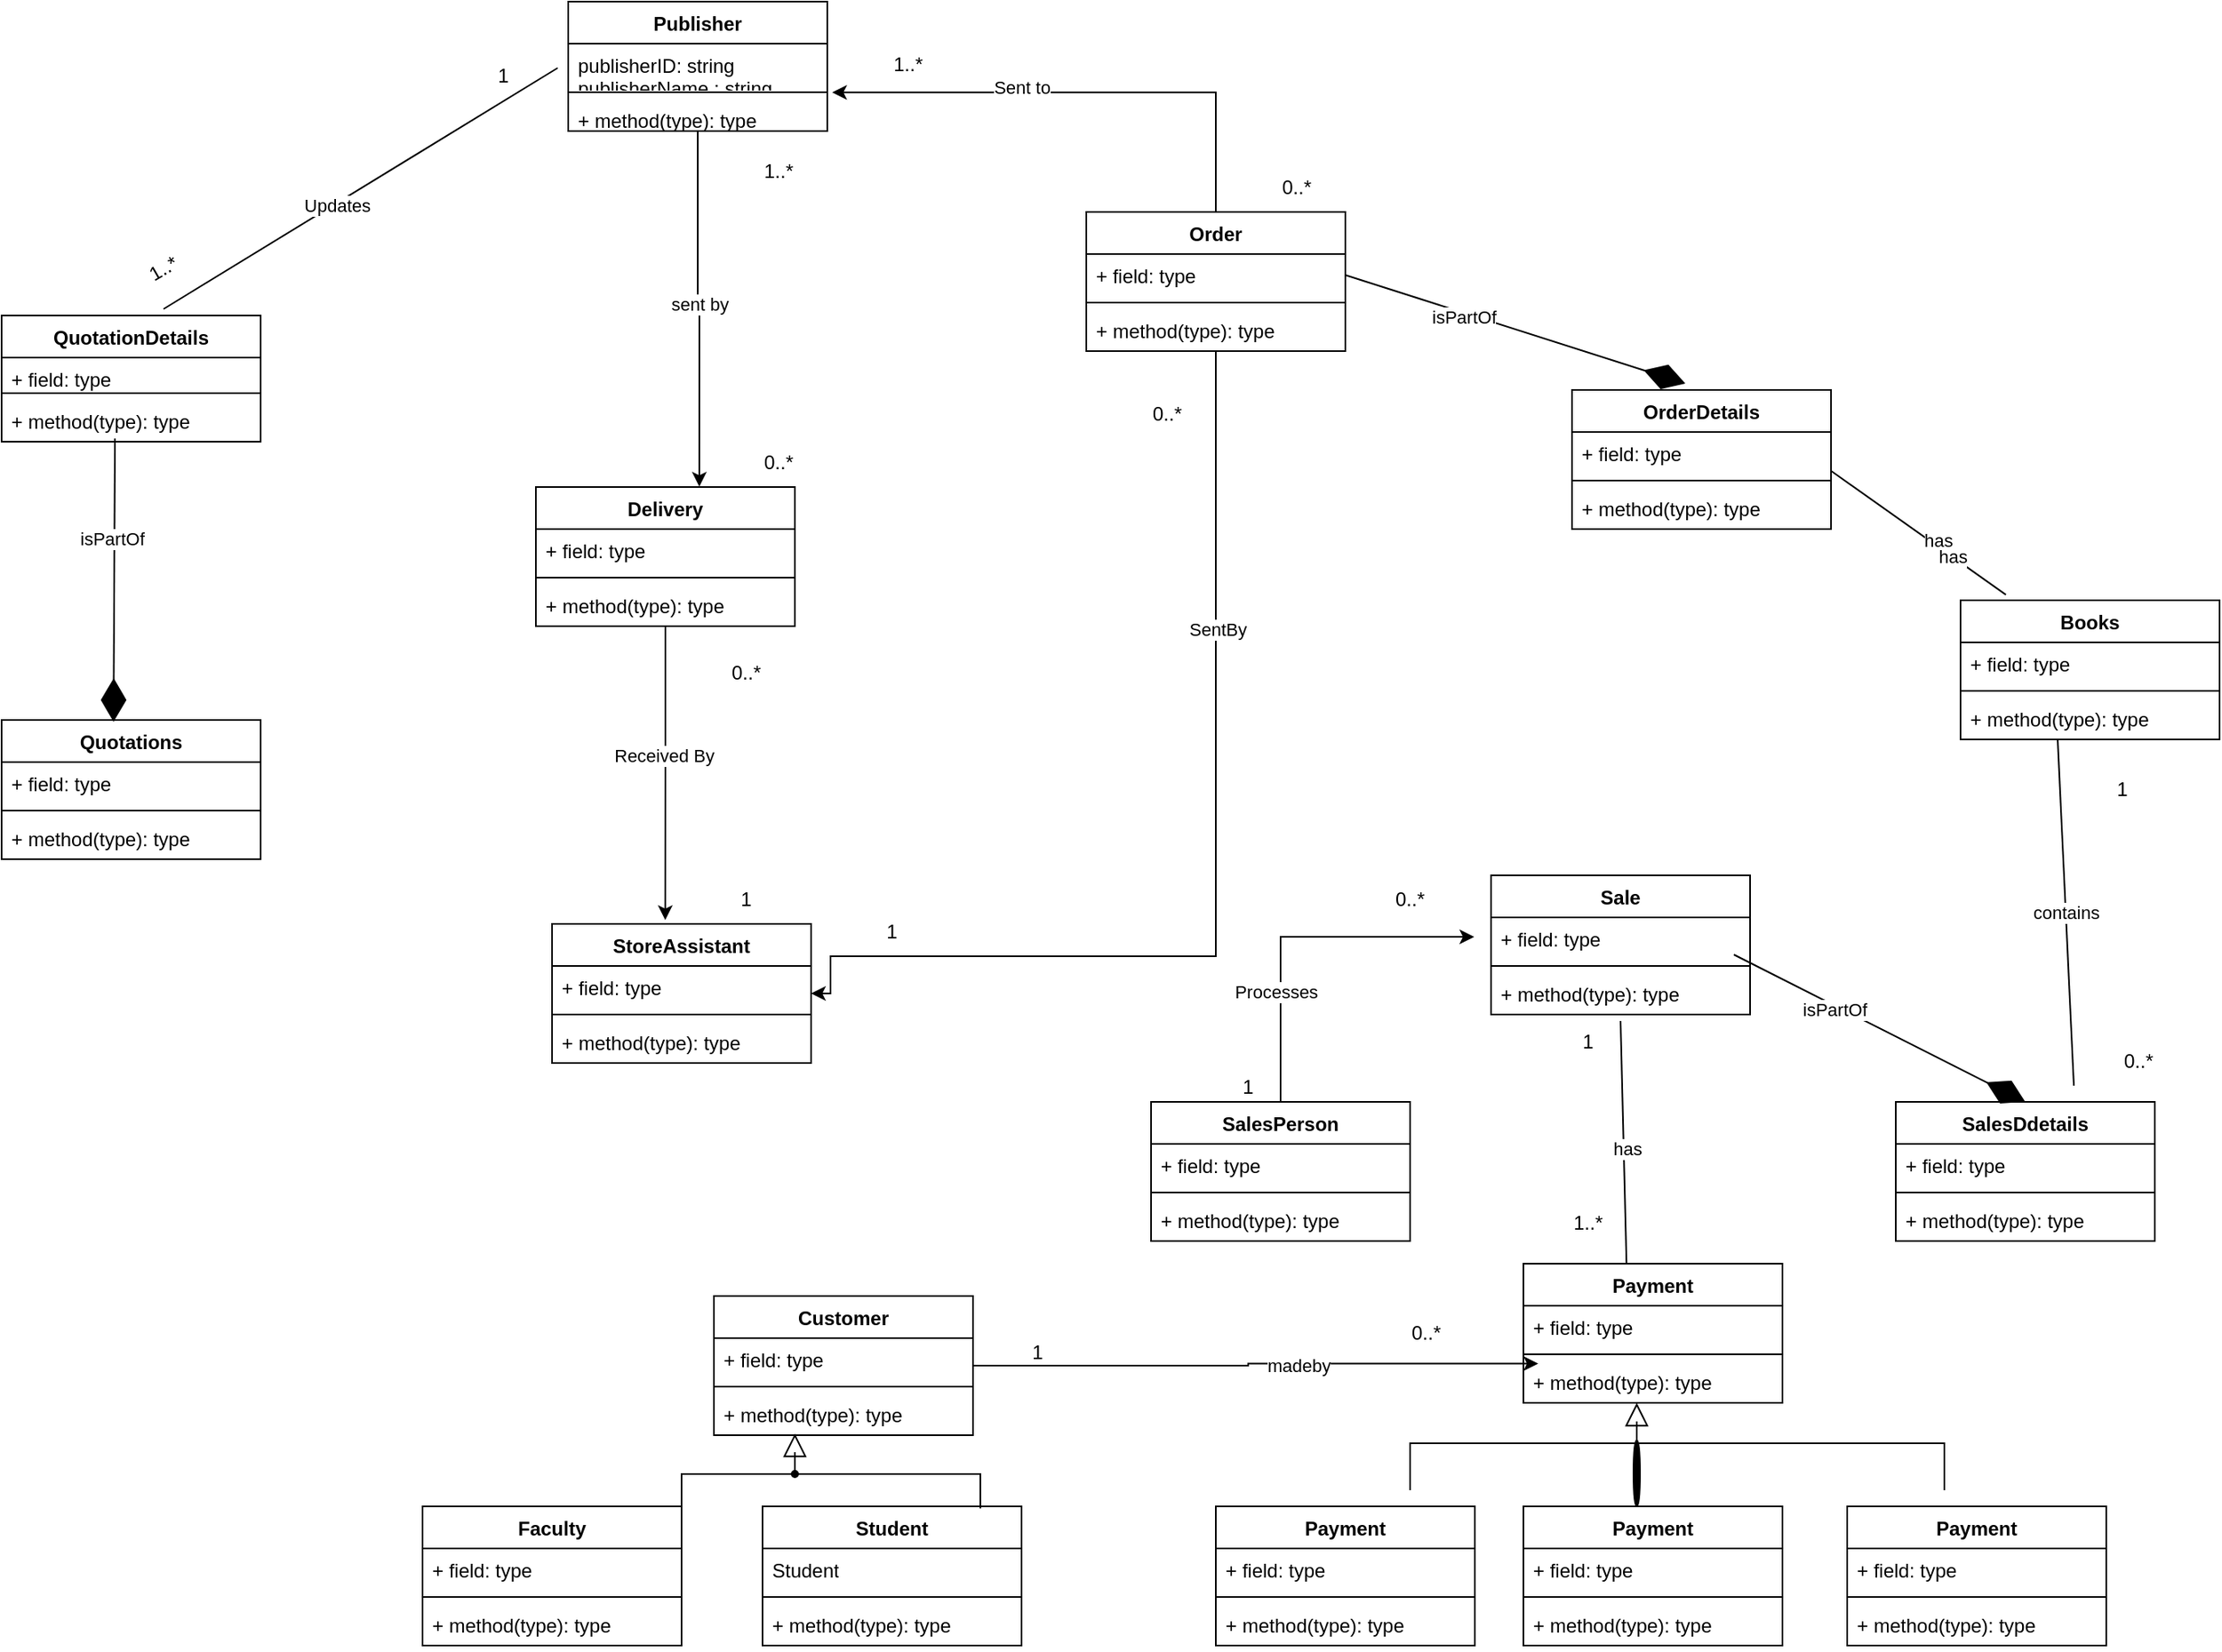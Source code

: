 <mxfile version="26.1.0">
  <diagram name="Page-1" id="bNL3mTlHI8kqXPMtdbiz">
    <mxGraphModel dx="1798" dy="756" grid="1" gridSize="10" guides="1" tooltips="1" connect="1" arrows="1" fold="1" page="1" pageScale="1" pageWidth="850" pageHeight="1100" math="0" shadow="0">
      <root>
        <mxCell id="0" />
        <mxCell id="1" parent="0" />
        <mxCell id="Qrw_0XB0o4EAsBMQY08m-1" value="Publisher" style="swimlane;fontStyle=1;align=center;verticalAlign=top;childLayout=stackLayout;horizontal=1;startSize=26;horizontalStack=0;resizeParent=1;resizeParentMax=0;resizeLast=0;collapsible=1;marginBottom=0;whiteSpace=wrap;html=1;" parent="1" vertex="1">
          <mxGeometry x="80" y="20" width="160" height="80" as="geometry" />
        </mxCell>
        <mxCell id="Qrw_0XB0o4EAsBMQY08m-2" value="publisherID: string&lt;div&gt;publisherName : string&lt;/div&gt;&lt;div&gt;&lt;br&gt;&lt;/div&gt;" style="text;strokeColor=none;fillColor=none;align=left;verticalAlign=top;spacingLeft=4;spacingRight=4;overflow=hidden;rotatable=0;points=[[0,0.5],[1,0.5]];portConstraint=eastwest;whiteSpace=wrap;html=1;" parent="Qrw_0XB0o4EAsBMQY08m-1" vertex="1">
          <mxGeometry y="26" width="160" height="26" as="geometry" />
        </mxCell>
        <mxCell id="Qrw_0XB0o4EAsBMQY08m-3" value="" style="line;strokeWidth=1;fillColor=none;align=left;verticalAlign=middle;spacingTop=-1;spacingLeft=3;spacingRight=3;rotatable=0;labelPosition=right;points=[];portConstraint=eastwest;strokeColor=inherit;" parent="Qrw_0XB0o4EAsBMQY08m-1" vertex="1">
          <mxGeometry y="52" width="160" height="8" as="geometry" />
        </mxCell>
        <mxCell id="Qrw_0XB0o4EAsBMQY08m-4" value="+ method(type): type" style="text;strokeColor=none;fillColor=none;align=left;verticalAlign=top;spacingLeft=4;spacingRight=4;overflow=hidden;rotatable=0;points=[[0,0.5],[1,0.5]];portConstraint=eastwest;whiteSpace=wrap;html=1;" parent="Qrw_0XB0o4EAsBMQY08m-1" vertex="1">
          <mxGeometry y="60" width="160" height="20" as="geometry" />
        </mxCell>
        <mxCell id="Qrw_0XB0o4EAsBMQY08m-5" value="QuotationDetails" style="swimlane;fontStyle=1;align=center;verticalAlign=top;childLayout=stackLayout;horizontal=1;startSize=26;horizontalStack=0;resizeParent=1;resizeParentMax=0;resizeLast=0;collapsible=1;marginBottom=0;whiteSpace=wrap;html=1;" parent="1" vertex="1">
          <mxGeometry x="-270" y="214" width="160" height="78" as="geometry" />
        </mxCell>
        <mxCell id="Qrw_0XB0o4EAsBMQY08m-6" value="+ field: type" style="text;strokeColor=none;fillColor=none;align=left;verticalAlign=top;spacingLeft=4;spacingRight=4;overflow=hidden;rotatable=0;points=[[0,0.5],[1,0.5]];portConstraint=eastwest;whiteSpace=wrap;html=1;" parent="Qrw_0XB0o4EAsBMQY08m-5" vertex="1">
          <mxGeometry y="26" width="160" height="18" as="geometry" />
        </mxCell>
        <mxCell id="Qrw_0XB0o4EAsBMQY08m-7" value="" style="line;strokeWidth=1;fillColor=none;align=left;verticalAlign=middle;spacingTop=-1;spacingLeft=3;spacingRight=3;rotatable=0;labelPosition=right;points=[];portConstraint=eastwest;strokeColor=inherit;" parent="Qrw_0XB0o4EAsBMQY08m-5" vertex="1">
          <mxGeometry y="44" width="160" height="8" as="geometry" />
        </mxCell>
        <mxCell id="Qrw_0XB0o4EAsBMQY08m-8" value="+ method(type): type" style="text;strokeColor=none;fillColor=none;align=left;verticalAlign=top;spacingLeft=4;spacingRight=4;overflow=hidden;rotatable=0;points=[[0,0.5],[1,0.5]];portConstraint=eastwest;whiteSpace=wrap;html=1;" parent="Qrw_0XB0o4EAsBMQY08m-5" vertex="1">
          <mxGeometry y="52" width="160" height="26" as="geometry" />
        </mxCell>
        <mxCell id="Qrw_0XB0o4EAsBMQY08m-9" value="Quotations" style="swimlane;fontStyle=1;align=center;verticalAlign=top;childLayout=stackLayout;horizontal=1;startSize=26;horizontalStack=0;resizeParent=1;resizeParentMax=0;resizeLast=0;collapsible=1;marginBottom=0;whiteSpace=wrap;html=1;" parent="1" vertex="1">
          <mxGeometry x="-270" y="464" width="160" height="86" as="geometry" />
        </mxCell>
        <mxCell id="Qrw_0XB0o4EAsBMQY08m-10" value="+ field: type" style="text;strokeColor=none;fillColor=none;align=left;verticalAlign=top;spacingLeft=4;spacingRight=4;overflow=hidden;rotatable=0;points=[[0,0.5],[1,0.5]];portConstraint=eastwest;whiteSpace=wrap;html=1;" parent="Qrw_0XB0o4EAsBMQY08m-9" vertex="1">
          <mxGeometry y="26" width="160" height="26" as="geometry" />
        </mxCell>
        <mxCell id="Qrw_0XB0o4EAsBMQY08m-11" value="" style="line;strokeWidth=1;fillColor=none;align=left;verticalAlign=middle;spacingTop=-1;spacingLeft=3;spacingRight=3;rotatable=0;labelPosition=right;points=[];portConstraint=eastwest;strokeColor=inherit;" parent="Qrw_0XB0o4EAsBMQY08m-9" vertex="1">
          <mxGeometry y="52" width="160" height="8" as="geometry" />
        </mxCell>
        <mxCell id="Qrw_0XB0o4EAsBMQY08m-12" value="+ method(type): type" style="text;strokeColor=none;fillColor=none;align=left;verticalAlign=top;spacingLeft=4;spacingRight=4;overflow=hidden;rotatable=0;points=[[0,0.5],[1,0.5]];portConstraint=eastwest;whiteSpace=wrap;html=1;" parent="Qrw_0XB0o4EAsBMQY08m-9" vertex="1">
          <mxGeometry y="60" width="160" height="26" as="geometry" />
        </mxCell>
        <mxCell id="Qrw_0XB0o4EAsBMQY08m-13" value="Delivery" style="swimlane;fontStyle=1;align=center;verticalAlign=top;childLayout=stackLayout;horizontal=1;startSize=26;horizontalStack=0;resizeParent=1;resizeParentMax=0;resizeLast=0;collapsible=1;marginBottom=0;whiteSpace=wrap;html=1;" parent="1" vertex="1">
          <mxGeometry x="60" y="320" width="160" height="86" as="geometry" />
        </mxCell>
        <mxCell id="Qrw_0XB0o4EAsBMQY08m-14" value="+ field: type" style="text;strokeColor=none;fillColor=none;align=left;verticalAlign=top;spacingLeft=4;spacingRight=4;overflow=hidden;rotatable=0;points=[[0,0.5],[1,0.5]];portConstraint=eastwest;whiteSpace=wrap;html=1;" parent="Qrw_0XB0o4EAsBMQY08m-13" vertex="1">
          <mxGeometry y="26" width="160" height="26" as="geometry" />
        </mxCell>
        <mxCell id="Qrw_0XB0o4EAsBMQY08m-15" value="" style="line;strokeWidth=1;fillColor=none;align=left;verticalAlign=middle;spacingTop=-1;spacingLeft=3;spacingRight=3;rotatable=0;labelPosition=right;points=[];portConstraint=eastwest;strokeColor=inherit;" parent="Qrw_0XB0o4EAsBMQY08m-13" vertex="1">
          <mxGeometry y="52" width="160" height="8" as="geometry" />
        </mxCell>
        <mxCell id="Qrw_0XB0o4EAsBMQY08m-16" value="+ method(type): type" style="text;strokeColor=none;fillColor=none;align=left;verticalAlign=top;spacingLeft=4;spacingRight=4;overflow=hidden;rotatable=0;points=[[0,0.5],[1,0.5]];portConstraint=eastwest;whiteSpace=wrap;html=1;" parent="Qrw_0XB0o4EAsBMQY08m-13" vertex="1">
          <mxGeometry y="60" width="160" height="26" as="geometry" />
        </mxCell>
        <mxCell id="Qrw_0XB0o4EAsBMQY08m-71" style="edgeStyle=orthogonalEdgeStyle;rounded=0;orthogonalLoop=1;jettySize=auto;html=1;" parent="1" source="Qrw_0XB0o4EAsBMQY08m-17" target="Qrw_0XB0o4EAsBMQY08m-63" edge="1">
          <mxGeometry relative="1" as="geometry">
            <mxPoint x="480" y="730" as="targetPoint" />
            <Array as="points">
              <mxPoint x="480" y="610" />
              <mxPoint x="242" y="610" />
              <mxPoint x="242" y="633" />
            </Array>
          </mxGeometry>
        </mxCell>
        <mxCell id="Qrw_0XB0o4EAsBMQY08m-73" value="SentBy" style="edgeLabel;html=1;align=center;verticalAlign=middle;resizable=0;points=[];" parent="Qrw_0XB0o4EAsBMQY08m-71" vertex="1" connectable="0">
          <mxGeometry x="-0.47" y="1" relative="1" as="geometry">
            <mxPoint as="offset" />
          </mxGeometry>
        </mxCell>
        <mxCell id="Qrw_0XB0o4EAsBMQY08m-17" value="Order" style="swimlane;fontStyle=1;align=center;verticalAlign=top;childLayout=stackLayout;horizontal=1;startSize=26;horizontalStack=0;resizeParent=1;resizeParentMax=0;resizeLast=0;collapsible=1;marginBottom=0;whiteSpace=wrap;html=1;" parent="1" vertex="1">
          <mxGeometry x="400" y="150" width="160" height="86" as="geometry" />
        </mxCell>
        <mxCell id="Qrw_0XB0o4EAsBMQY08m-18" value="+ field: type" style="text;strokeColor=none;fillColor=none;align=left;verticalAlign=top;spacingLeft=4;spacingRight=4;overflow=hidden;rotatable=0;points=[[0,0.5],[1,0.5]];portConstraint=eastwest;whiteSpace=wrap;html=1;" parent="Qrw_0XB0o4EAsBMQY08m-17" vertex="1">
          <mxGeometry y="26" width="160" height="26" as="geometry" />
        </mxCell>
        <mxCell id="Qrw_0XB0o4EAsBMQY08m-19" value="" style="line;strokeWidth=1;fillColor=none;align=left;verticalAlign=middle;spacingTop=-1;spacingLeft=3;spacingRight=3;rotatable=0;labelPosition=right;points=[];portConstraint=eastwest;strokeColor=inherit;" parent="Qrw_0XB0o4EAsBMQY08m-17" vertex="1">
          <mxGeometry y="52" width="160" height="8" as="geometry" />
        </mxCell>
        <mxCell id="Qrw_0XB0o4EAsBMQY08m-20" value="+ method(type): type" style="text;strokeColor=none;fillColor=none;align=left;verticalAlign=top;spacingLeft=4;spacingRight=4;overflow=hidden;rotatable=0;points=[[0,0.5],[1,0.5]];portConstraint=eastwest;whiteSpace=wrap;html=1;" parent="Qrw_0XB0o4EAsBMQY08m-17" vertex="1">
          <mxGeometry y="60" width="160" height="26" as="geometry" />
        </mxCell>
        <mxCell id="Qrw_0XB0o4EAsBMQY08m-25" value="OrderDetails" style="swimlane;fontStyle=1;align=center;verticalAlign=top;childLayout=stackLayout;horizontal=1;startSize=26;horizontalStack=0;resizeParent=1;resizeParentMax=0;resizeLast=0;collapsible=1;marginBottom=0;whiteSpace=wrap;html=1;" parent="1" vertex="1">
          <mxGeometry x="700" y="260" width="160" height="86" as="geometry" />
        </mxCell>
        <mxCell id="Qrw_0XB0o4EAsBMQY08m-26" value="+ field: type" style="text;strokeColor=none;fillColor=none;align=left;verticalAlign=top;spacingLeft=4;spacingRight=4;overflow=hidden;rotatable=0;points=[[0,0.5],[1,0.5]];portConstraint=eastwest;whiteSpace=wrap;html=1;" parent="Qrw_0XB0o4EAsBMQY08m-25" vertex="1">
          <mxGeometry y="26" width="160" height="26" as="geometry" />
        </mxCell>
        <mxCell id="Qrw_0XB0o4EAsBMQY08m-27" value="" style="line;strokeWidth=1;fillColor=none;align=left;verticalAlign=middle;spacingTop=-1;spacingLeft=3;spacingRight=3;rotatable=0;labelPosition=right;points=[];portConstraint=eastwest;strokeColor=inherit;" parent="Qrw_0XB0o4EAsBMQY08m-25" vertex="1">
          <mxGeometry y="52" width="160" height="8" as="geometry" />
        </mxCell>
        <mxCell id="Qrw_0XB0o4EAsBMQY08m-28" value="+ method(type): type" style="text;strokeColor=none;fillColor=none;align=left;verticalAlign=top;spacingLeft=4;spacingRight=4;overflow=hidden;rotatable=0;points=[[0,0.5],[1,0.5]];portConstraint=eastwest;whiteSpace=wrap;html=1;" parent="Qrw_0XB0o4EAsBMQY08m-25" vertex="1">
          <mxGeometry y="60" width="160" height="26" as="geometry" />
        </mxCell>
        <mxCell id="Qrw_0XB0o4EAsBMQY08m-31" value="1..*" style="text;html=1;align=center;verticalAlign=middle;whiteSpace=wrap;rounded=0;rotation=-30;" parent="1" vertex="1">
          <mxGeometry x="-200" y="170" width="60" height="30" as="geometry" />
        </mxCell>
        <mxCell id="Qrw_0XB0o4EAsBMQY08m-37" value="" style="endArrow=none;html=1;rounded=0;entryX=1;entryY=1;entryDx=0;entryDy=0;" parent="1" edge="1">
          <mxGeometry width="50" height="50" relative="1" as="geometry">
            <mxPoint x="-170" y="210" as="sourcePoint" />
            <mxPoint x="73.481" y="60.99" as="targetPoint" />
          </mxGeometry>
        </mxCell>
        <mxCell id="Qrw_0XB0o4EAsBMQY08m-38" value="Updates" style="edgeLabel;html=1;align=center;verticalAlign=middle;resizable=0;points=[];" parent="Qrw_0XB0o4EAsBMQY08m-37" vertex="1" connectable="0">
          <mxGeometry x="-0.134" y="-2" relative="1" as="geometry">
            <mxPoint y="-1" as="offset" />
          </mxGeometry>
        </mxCell>
        <mxCell id="Qrw_0XB0o4EAsBMQY08m-42" value="1" style="text;html=1;align=center;verticalAlign=middle;whiteSpace=wrap;rounded=0;" parent="1" vertex="1">
          <mxGeometry x="10" y="51" width="60" height="30" as="geometry" />
        </mxCell>
        <mxCell id="Qrw_0XB0o4EAsBMQY08m-43" value="" style="endArrow=diamondThin;endFill=1;endSize=24;html=1;rounded=0;entryX=0.432;entryY=0.013;entryDx=0;entryDy=0;entryPerimeter=0;" parent="1" target="Qrw_0XB0o4EAsBMQY08m-9" edge="1">
          <mxGeometry width="160" relative="1" as="geometry">
            <mxPoint x="-200" y="290" as="sourcePoint" />
            <mxPoint x="-40" y="290" as="targetPoint" />
          </mxGeometry>
        </mxCell>
        <mxCell id="Qrw_0XB0o4EAsBMQY08m-44" value="isPartOf" style="edgeLabel;html=1;align=center;verticalAlign=middle;resizable=0;points=[];" parent="Qrw_0XB0o4EAsBMQY08m-43" vertex="1" connectable="0">
          <mxGeometry x="-0.3" y="-2" relative="1" as="geometry">
            <mxPoint as="offset" />
          </mxGeometry>
        </mxCell>
        <mxCell id="Qrw_0XB0o4EAsBMQY08m-49" style="edgeStyle=orthogonalEdgeStyle;rounded=0;orthogonalLoop=1;jettySize=auto;html=1;entryX=1.019;entryY=-0.196;entryDx=0;entryDy=0;entryPerimeter=0;" parent="1" source="Qrw_0XB0o4EAsBMQY08m-17" target="Qrw_0XB0o4EAsBMQY08m-4" edge="1">
          <mxGeometry relative="1" as="geometry" />
        </mxCell>
        <mxCell id="Qrw_0XB0o4EAsBMQY08m-50" value="Sent to" style="edgeLabel;html=1;align=center;verticalAlign=middle;resizable=0;points=[];" parent="Qrw_0XB0o4EAsBMQY08m-49" vertex="1" connectable="0">
          <mxGeometry x="0.252" y="-3" relative="1" as="geometry">
            <mxPoint as="offset" />
          </mxGeometry>
        </mxCell>
        <mxCell id="Qrw_0XB0o4EAsBMQY08m-51" value="1..*" style="text;html=1;align=center;verticalAlign=middle;whiteSpace=wrap;rounded=0;" parent="1" vertex="1">
          <mxGeometry x="260" y="44" width="60" height="30" as="geometry" />
        </mxCell>
        <mxCell id="Qrw_0XB0o4EAsBMQY08m-55" value="0..*" style="text;html=1;align=center;verticalAlign=middle;whiteSpace=wrap;rounded=0;" parent="1" vertex="1">
          <mxGeometry x="500" y="120" width="60" height="30" as="geometry" />
        </mxCell>
        <mxCell id="Qrw_0XB0o4EAsBMQY08m-56" style="edgeStyle=orthogonalEdgeStyle;rounded=0;orthogonalLoop=1;jettySize=auto;html=1;entryX=0.631;entryY=-0.003;entryDx=0;entryDy=0;entryPerimeter=0;" parent="1" source="Qrw_0XB0o4EAsBMQY08m-1" target="Qrw_0XB0o4EAsBMQY08m-13" edge="1">
          <mxGeometry relative="1" as="geometry" />
        </mxCell>
        <mxCell id="Qrw_0XB0o4EAsBMQY08m-57" value="sent by" style="edgeLabel;html=1;align=center;verticalAlign=middle;resizable=0;points=[];" parent="Qrw_0XB0o4EAsBMQY08m-56" vertex="1" connectable="0">
          <mxGeometry x="-0.044" y="1" relative="1" as="geometry">
            <mxPoint y="1" as="offset" />
          </mxGeometry>
        </mxCell>
        <mxCell id="Qrw_0XB0o4EAsBMQY08m-61" value="0..*" style="text;html=1;align=center;verticalAlign=middle;whiteSpace=wrap;rounded=0;" parent="1" vertex="1">
          <mxGeometry x="180" y="290" width="60" height="30" as="geometry" />
        </mxCell>
        <mxCell id="Qrw_0XB0o4EAsBMQY08m-62" value="1..*" style="text;html=1;align=center;verticalAlign=middle;whiteSpace=wrap;rounded=0;" parent="1" vertex="1">
          <mxGeometry x="180" y="110" width="60" height="30" as="geometry" />
        </mxCell>
        <mxCell id="Qrw_0XB0o4EAsBMQY08m-63" value="StoreAssistant" style="swimlane;fontStyle=1;align=center;verticalAlign=top;childLayout=stackLayout;horizontal=1;startSize=26;horizontalStack=0;resizeParent=1;resizeParentMax=0;resizeLast=0;collapsible=1;marginBottom=0;whiteSpace=wrap;html=1;" parent="1" vertex="1">
          <mxGeometry x="70" y="590" width="160" height="86" as="geometry" />
        </mxCell>
        <mxCell id="Qrw_0XB0o4EAsBMQY08m-64" value="+ field: type" style="text;strokeColor=none;fillColor=none;align=left;verticalAlign=top;spacingLeft=4;spacingRight=4;overflow=hidden;rotatable=0;points=[[0,0.5],[1,0.5]];portConstraint=eastwest;whiteSpace=wrap;html=1;" parent="Qrw_0XB0o4EAsBMQY08m-63" vertex="1">
          <mxGeometry y="26" width="160" height="26" as="geometry" />
        </mxCell>
        <mxCell id="Qrw_0XB0o4EAsBMQY08m-65" value="" style="line;strokeWidth=1;fillColor=none;align=left;verticalAlign=middle;spacingTop=-1;spacingLeft=3;spacingRight=3;rotatable=0;labelPosition=right;points=[];portConstraint=eastwest;strokeColor=inherit;" parent="Qrw_0XB0o4EAsBMQY08m-63" vertex="1">
          <mxGeometry y="52" width="160" height="8" as="geometry" />
        </mxCell>
        <mxCell id="Qrw_0XB0o4EAsBMQY08m-66" value="+ method(type): type" style="text;strokeColor=none;fillColor=none;align=left;verticalAlign=top;spacingLeft=4;spacingRight=4;overflow=hidden;rotatable=0;points=[[0,0.5],[1,0.5]];portConstraint=eastwest;whiteSpace=wrap;html=1;" parent="Qrw_0XB0o4EAsBMQY08m-63" vertex="1">
          <mxGeometry y="60" width="160" height="26" as="geometry" />
        </mxCell>
        <mxCell id="Qrw_0XB0o4EAsBMQY08m-67" style="edgeStyle=orthogonalEdgeStyle;rounded=0;orthogonalLoop=1;jettySize=auto;html=1;entryX=0.437;entryY=-0.028;entryDx=0;entryDy=0;entryPerimeter=0;" parent="1" source="Qrw_0XB0o4EAsBMQY08m-13" target="Qrw_0XB0o4EAsBMQY08m-63" edge="1">
          <mxGeometry relative="1" as="geometry" />
        </mxCell>
        <mxCell id="Qrw_0XB0o4EAsBMQY08m-68" value="Received By" style="edgeLabel;html=1;align=center;verticalAlign=middle;resizable=0;points=[];" parent="Qrw_0XB0o4EAsBMQY08m-67" vertex="1" connectable="0">
          <mxGeometry x="-0.13" y="-1" relative="1" as="geometry">
            <mxPoint y="1" as="offset" />
          </mxGeometry>
        </mxCell>
        <mxCell id="Qrw_0XB0o4EAsBMQY08m-69" value="1" style="text;html=1;align=center;verticalAlign=middle;whiteSpace=wrap;rounded=0;" parent="1" vertex="1">
          <mxGeometry x="160" y="560" width="60" height="30" as="geometry" />
        </mxCell>
        <mxCell id="Qrw_0XB0o4EAsBMQY08m-70" value="0..*" style="text;html=1;align=center;verticalAlign=middle;whiteSpace=wrap;rounded=0;" parent="1" vertex="1">
          <mxGeometry x="160" y="420" width="60" height="30" as="geometry" />
        </mxCell>
        <mxCell id="Qrw_0XB0o4EAsBMQY08m-74" value="1" style="text;html=1;align=center;verticalAlign=middle;whiteSpace=wrap;rounded=0;" parent="1" vertex="1">
          <mxGeometry x="250" y="580" width="60" height="30" as="geometry" />
        </mxCell>
        <mxCell id="Qrw_0XB0o4EAsBMQY08m-75" value="0..*" style="text;html=1;align=center;verticalAlign=middle;whiteSpace=wrap;rounded=0;" parent="1" vertex="1">
          <mxGeometry x="420" y="260" width="60" height="30" as="geometry" />
        </mxCell>
        <mxCell id="Qrw_0XB0o4EAsBMQY08m-77" value="" style="endArrow=diamondThin;endFill=1;endSize=24;html=1;rounded=0;entryX=0.432;entryY=0.013;entryDx=0;entryDy=0;entryPerimeter=0;exitX=1;exitY=0.5;exitDx=0;exitDy=0;" parent="1" source="Qrw_0XB0o4EAsBMQY08m-18" edge="1">
          <mxGeometry width="160" relative="1" as="geometry">
            <mxPoint x="771" y="81" as="sourcePoint" />
            <mxPoint x="770" y="256" as="targetPoint" />
          </mxGeometry>
        </mxCell>
        <mxCell id="Qrw_0XB0o4EAsBMQY08m-78" value="isPartOf" style="edgeLabel;html=1;align=center;verticalAlign=middle;resizable=0;points=[];" parent="Qrw_0XB0o4EAsBMQY08m-77" vertex="1" connectable="0">
          <mxGeometry x="-0.3" y="-2" relative="1" as="geometry">
            <mxPoint as="offset" />
          </mxGeometry>
        </mxCell>
        <mxCell id="Qrw_0XB0o4EAsBMQY08m-79" value="SalesPerson" style="swimlane;fontStyle=1;align=center;verticalAlign=top;childLayout=stackLayout;horizontal=1;startSize=26;horizontalStack=0;resizeParent=1;resizeParentMax=0;resizeLast=0;collapsible=1;marginBottom=0;whiteSpace=wrap;html=1;" parent="1" vertex="1">
          <mxGeometry x="440" y="700" width="160" height="86" as="geometry" />
        </mxCell>
        <mxCell id="Qrw_0XB0o4EAsBMQY08m-80" value="+ field: type" style="text;strokeColor=none;fillColor=none;align=left;verticalAlign=top;spacingLeft=4;spacingRight=4;overflow=hidden;rotatable=0;points=[[0,0.5],[1,0.5]];portConstraint=eastwest;whiteSpace=wrap;html=1;" parent="Qrw_0XB0o4EAsBMQY08m-79" vertex="1">
          <mxGeometry y="26" width="160" height="26" as="geometry" />
        </mxCell>
        <mxCell id="Qrw_0XB0o4EAsBMQY08m-81" value="" style="line;strokeWidth=1;fillColor=none;align=left;verticalAlign=middle;spacingTop=-1;spacingLeft=3;spacingRight=3;rotatable=0;labelPosition=right;points=[];portConstraint=eastwest;strokeColor=inherit;" parent="Qrw_0XB0o4EAsBMQY08m-79" vertex="1">
          <mxGeometry y="52" width="160" height="8" as="geometry" />
        </mxCell>
        <mxCell id="Qrw_0XB0o4EAsBMQY08m-82" value="+ method(type): type" style="text;strokeColor=none;fillColor=none;align=left;verticalAlign=top;spacingLeft=4;spacingRight=4;overflow=hidden;rotatable=0;points=[[0,0.5],[1,0.5]];portConstraint=eastwest;whiteSpace=wrap;html=1;" parent="Qrw_0XB0o4EAsBMQY08m-79" vertex="1">
          <mxGeometry y="60" width="160" height="26" as="geometry" />
        </mxCell>
        <mxCell id="Qrw_0XB0o4EAsBMQY08m-83" value="Sale" style="swimlane;fontStyle=1;align=center;verticalAlign=top;childLayout=stackLayout;horizontal=1;startSize=26;horizontalStack=0;resizeParent=1;resizeParentMax=0;resizeLast=0;collapsible=1;marginBottom=0;whiteSpace=wrap;html=1;" parent="1" vertex="1">
          <mxGeometry x="650" y="560" width="160" height="86" as="geometry" />
        </mxCell>
        <mxCell id="Qrw_0XB0o4EAsBMQY08m-84" value="+ field: type" style="text;strokeColor=none;fillColor=none;align=left;verticalAlign=top;spacingLeft=4;spacingRight=4;overflow=hidden;rotatable=0;points=[[0,0.5],[1,0.5]];portConstraint=eastwest;whiteSpace=wrap;html=1;" parent="Qrw_0XB0o4EAsBMQY08m-83" vertex="1">
          <mxGeometry y="26" width="160" height="26" as="geometry" />
        </mxCell>
        <mxCell id="Qrw_0XB0o4EAsBMQY08m-114" value="" style="endArrow=none;html=1;rounded=0;entryX=0.398;entryY=0.003;entryDx=0;entryDy=0;entryPerimeter=0;" parent="Qrw_0XB0o4EAsBMQY08m-83" target="Qrw_0XB0o4EAsBMQY08m-110" edge="1">
          <mxGeometry width="50" height="50" relative="1" as="geometry">
            <mxPoint x="80" y="90" as="sourcePoint" />
            <mxPoint x="130" y="40" as="targetPoint" />
          </mxGeometry>
        </mxCell>
        <mxCell id="Qrw_0XB0o4EAsBMQY08m-115" value="has" style="edgeLabel;html=1;align=center;verticalAlign=middle;resizable=0;points=[];" parent="Qrw_0XB0o4EAsBMQY08m-114" vertex="1" connectable="0">
          <mxGeometry x="0.049" y="2" relative="1" as="geometry">
            <mxPoint as="offset" />
          </mxGeometry>
        </mxCell>
        <mxCell id="Qrw_0XB0o4EAsBMQY08m-85" value="" style="line;strokeWidth=1;fillColor=none;align=left;verticalAlign=middle;spacingTop=-1;spacingLeft=3;spacingRight=3;rotatable=0;labelPosition=right;points=[];portConstraint=eastwest;strokeColor=inherit;" parent="Qrw_0XB0o4EAsBMQY08m-83" vertex="1">
          <mxGeometry y="52" width="160" height="8" as="geometry" />
        </mxCell>
        <mxCell id="Qrw_0XB0o4EAsBMQY08m-86" value="+ method(type): type" style="text;strokeColor=none;fillColor=none;align=left;verticalAlign=top;spacingLeft=4;spacingRight=4;overflow=hidden;rotatable=0;points=[[0,0.5],[1,0.5]];portConstraint=eastwest;whiteSpace=wrap;html=1;" parent="Qrw_0XB0o4EAsBMQY08m-83" vertex="1">
          <mxGeometry y="60" width="160" height="26" as="geometry" />
        </mxCell>
        <mxCell id="Qrw_0XB0o4EAsBMQY08m-87" style="edgeStyle=orthogonalEdgeStyle;rounded=0;orthogonalLoop=1;jettySize=auto;html=1;entryX=-0.065;entryY=0.463;entryDx=0;entryDy=0;entryPerimeter=0;" parent="1" source="Qrw_0XB0o4EAsBMQY08m-79" target="Qrw_0XB0o4EAsBMQY08m-84" edge="1">
          <mxGeometry relative="1" as="geometry" />
        </mxCell>
        <mxCell id="Qrw_0XB0o4EAsBMQY08m-88" value="Processes" style="edgeLabel;html=1;align=center;verticalAlign=middle;resizable=0;points=[];" parent="Qrw_0XB0o4EAsBMQY08m-87" vertex="1" connectable="0">
          <mxGeometry x="-0.384" y="3" relative="1" as="geometry">
            <mxPoint as="offset" />
          </mxGeometry>
        </mxCell>
        <mxCell id="Qrw_0XB0o4EAsBMQY08m-89" value="0..*" style="text;html=1;align=center;verticalAlign=middle;whiteSpace=wrap;rounded=0;" parent="1" vertex="1">
          <mxGeometry x="570" y="560" width="60" height="30" as="geometry" />
        </mxCell>
        <mxCell id="Qrw_0XB0o4EAsBMQY08m-90" value="1" style="text;html=1;align=center;verticalAlign=middle;whiteSpace=wrap;rounded=0;" parent="1" vertex="1">
          <mxGeometry x="470" y="676" width="60" height="30" as="geometry" />
        </mxCell>
        <mxCell id="Qrw_0XB0o4EAsBMQY08m-91" value="Books" style="swimlane;fontStyle=1;align=center;verticalAlign=top;childLayout=stackLayout;horizontal=1;startSize=26;horizontalStack=0;resizeParent=1;resizeParentMax=0;resizeLast=0;collapsible=1;marginBottom=0;whiteSpace=wrap;html=1;" parent="1" vertex="1">
          <mxGeometry x="940" y="390" width="160" height="86" as="geometry" />
        </mxCell>
        <mxCell id="Qrw_0XB0o4EAsBMQY08m-92" value="+ field: type" style="text;strokeColor=none;fillColor=none;align=left;verticalAlign=top;spacingLeft=4;spacingRight=4;overflow=hidden;rotatable=0;points=[[0,0.5],[1,0.5]];portConstraint=eastwest;whiteSpace=wrap;html=1;" parent="Qrw_0XB0o4EAsBMQY08m-91" vertex="1">
          <mxGeometry y="26" width="160" height="26" as="geometry" />
        </mxCell>
        <mxCell id="Qrw_0XB0o4EAsBMQY08m-93" value="" style="line;strokeWidth=1;fillColor=none;align=left;verticalAlign=middle;spacingTop=-1;spacingLeft=3;spacingRight=3;rotatable=0;labelPosition=right;points=[];portConstraint=eastwest;strokeColor=inherit;" parent="Qrw_0XB0o4EAsBMQY08m-91" vertex="1">
          <mxGeometry y="52" width="160" height="8" as="geometry" />
        </mxCell>
        <mxCell id="Qrw_0XB0o4EAsBMQY08m-94" value="+ method(type): type" style="text;strokeColor=none;fillColor=none;align=left;verticalAlign=top;spacingLeft=4;spacingRight=4;overflow=hidden;rotatable=0;points=[[0,0.5],[1,0.5]];portConstraint=eastwest;whiteSpace=wrap;html=1;" parent="Qrw_0XB0o4EAsBMQY08m-91" vertex="1">
          <mxGeometry y="60" width="160" height="26" as="geometry" />
        </mxCell>
        <mxCell id="Qrw_0XB0o4EAsBMQY08m-95" value="" style="endArrow=none;html=1;rounded=0;entryX=0.175;entryY=-0.04;entryDx=0;entryDy=0;entryPerimeter=0;" parent="1" target="Qrw_0XB0o4EAsBMQY08m-91" edge="1">
          <mxGeometry width="50" height="50" relative="1" as="geometry">
            <mxPoint x="860" y="310" as="sourcePoint" />
            <mxPoint x="910" y="260" as="targetPoint" />
          </mxGeometry>
        </mxCell>
        <mxCell id="Qrw_0XB0o4EAsBMQY08m-96" value="has" style="edgeLabel;html=1;align=center;verticalAlign=middle;resizable=0;points=[];" parent="Qrw_0XB0o4EAsBMQY08m-95" vertex="1" connectable="0">
          <mxGeometry x="0.17" y="2" relative="1" as="geometry">
            <mxPoint x="1" as="offset" />
          </mxGeometry>
        </mxCell>
        <mxCell id="Qrw_0XB0o4EAsBMQY08m-98" value="SalesDdetails" style="swimlane;fontStyle=1;align=center;verticalAlign=top;childLayout=stackLayout;horizontal=1;startSize=26;horizontalStack=0;resizeParent=1;resizeParentMax=0;resizeLast=0;collapsible=1;marginBottom=0;whiteSpace=wrap;html=1;" parent="1" vertex="1">
          <mxGeometry x="900" y="700" width="160" height="86" as="geometry" />
        </mxCell>
        <mxCell id="Qrw_0XB0o4EAsBMQY08m-99" value="+ field: type" style="text;strokeColor=none;fillColor=none;align=left;verticalAlign=top;spacingLeft=4;spacingRight=4;overflow=hidden;rotatable=0;points=[[0,0.5],[1,0.5]];portConstraint=eastwest;whiteSpace=wrap;html=1;" parent="Qrw_0XB0o4EAsBMQY08m-98" vertex="1">
          <mxGeometry y="26" width="160" height="26" as="geometry" />
        </mxCell>
        <mxCell id="Qrw_0XB0o4EAsBMQY08m-100" value="" style="line;strokeWidth=1;fillColor=none;align=left;verticalAlign=middle;spacingTop=-1;spacingLeft=3;spacingRight=3;rotatable=0;labelPosition=right;points=[];portConstraint=eastwest;strokeColor=inherit;" parent="Qrw_0XB0o4EAsBMQY08m-98" vertex="1">
          <mxGeometry y="52" width="160" height="8" as="geometry" />
        </mxCell>
        <mxCell id="Qrw_0XB0o4EAsBMQY08m-101" value="+ method(type): type" style="text;strokeColor=none;fillColor=none;align=left;verticalAlign=top;spacingLeft=4;spacingRight=4;overflow=hidden;rotatable=0;points=[[0,0.5],[1,0.5]];portConstraint=eastwest;whiteSpace=wrap;html=1;" parent="Qrw_0XB0o4EAsBMQY08m-98" vertex="1">
          <mxGeometry y="60" width="160" height="26" as="geometry" />
        </mxCell>
        <mxCell id="Qrw_0XB0o4EAsBMQY08m-102" value="" style="endArrow=diamondThin;endFill=1;endSize=24;html=1;rounded=0;entryX=0.5;entryY=0;entryDx=0;entryDy=0;exitX=1;exitY=0.5;exitDx=0;exitDy=0;" parent="1" target="Qrw_0XB0o4EAsBMQY08m-98" edge="1">
          <mxGeometry width="160" relative="1" as="geometry">
            <mxPoint x="800" y="609" as="sourcePoint" />
            <mxPoint x="1010" y="676" as="targetPoint" />
          </mxGeometry>
        </mxCell>
        <mxCell id="Qrw_0XB0o4EAsBMQY08m-103" value="isPartOf" style="edgeLabel;html=1;align=center;verticalAlign=middle;resizable=0;points=[];" parent="Qrw_0XB0o4EAsBMQY08m-102" vertex="1" connectable="0">
          <mxGeometry x="-0.3" y="-2" relative="1" as="geometry">
            <mxPoint as="offset" />
          </mxGeometry>
        </mxCell>
        <mxCell id="Qrw_0XB0o4EAsBMQY08m-104" value="has" style="edgeLabel;html=1;align=center;verticalAlign=middle;resizable=0;points=[];" parent="1" vertex="1" connectable="0">
          <mxGeometry x="934.702" y="362.706" as="geometry" />
        </mxCell>
        <mxCell id="Qrw_0XB0o4EAsBMQY08m-105" value="contains" style="endArrow=none;html=1;rounded=0;" parent="1" edge="1">
          <mxGeometry width="50" height="50" relative="1" as="geometry">
            <mxPoint x="1000" y="476" as="sourcePoint" />
            <mxPoint x="1010" y="690" as="targetPoint" />
          </mxGeometry>
        </mxCell>
        <mxCell id="Qrw_0XB0o4EAsBMQY08m-107" value="1" style="text;html=1;align=center;verticalAlign=middle;whiteSpace=wrap;rounded=0;" parent="1" vertex="1">
          <mxGeometry x="1010" y="492" width="60" height="30" as="geometry" />
        </mxCell>
        <mxCell id="Qrw_0XB0o4EAsBMQY08m-108" value="0..*" style="text;html=1;align=center;verticalAlign=middle;whiteSpace=wrap;rounded=0;" parent="1" vertex="1">
          <mxGeometry x="1020" y="660" width="60" height="30" as="geometry" />
        </mxCell>
        <mxCell id="Qrw_0XB0o4EAsBMQY08m-110" value="Payment" style="swimlane;fontStyle=1;align=center;verticalAlign=top;childLayout=stackLayout;horizontal=1;startSize=26;horizontalStack=0;resizeParent=1;resizeParentMax=0;resizeLast=0;collapsible=1;marginBottom=0;whiteSpace=wrap;html=1;" parent="1" vertex="1">
          <mxGeometry x="670" y="800" width="160" height="86" as="geometry" />
        </mxCell>
        <mxCell id="Qrw_0XB0o4EAsBMQY08m-111" value="+ field: type" style="text;strokeColor=none;fillColor=none;align=left;verticalAlign=top;spacingLeft=4;spacingRight=4;overflow=hidden;rotatable=0;points=[[0,0.5],[1,0.5]];portConstraint=eastwest;whiteSpace=wrap;html=1;" parent="Qrw_0XB0o4EAsBMQY08m-110" vertex="1">
          <mxGeometry y="26" width="160" height="26" as="geometry" />
        </mxCell>
        <mxCell id="Qrw_0XB0o4EAsBMQY08m-112" value="" style="line;strokeWidth=1;fillColor=none;align=left;verticalAlign=middle;spacingTop=-1;spacingLeft=3;spacingRight=3;rotatable=0;labelPosition=right;points=[];portConstraint=eastwest;strokeColor=inherit;" parent="Qrw_0XB0o4EAsBMQY08m-110" vertex="1">
          <mxGeometry y="52" width="160" height="8" as="geometry" />
        </mxCell>
        <mxCell id="Qrw_0XB0o4EAsBMQY08m-113" value="+ method(type): type" style="text;strokeColor=none;fillColor=none;align=left;verticalAlign=top;spacingLeft=4;spacingRight=4;overflow=hidden;rotatable=0;points=[[0,0.5],[1,0.5]];portConstraint=eastwest;whiteSpace=wrap;html=1;" parent="Qrw_0XB0o4EAsBMQY08m-110" vertex="1">
          <mxGeometry y="60" width="160" height="26" as="geometry" />
        </mxCell>
        <mxCell id="Qrw_0XB0o4EAsBMQY08m-116" value="1" style="text;html=1;align=center;verticalAlign=middle;whiteSpace=wrap;rounded=0;" parent="1" vertex="1">
          <mxGeometry x="680" y="648" width="60" height="30" as="geometry" />
        </mxCell>
        <mxCell id="Qrw_0XB0o4EAsBMQY08m-117" value="1..*" style="text;html=1;align=center;verticalAlign=middle;whiteSpace=wrap;rounded=0;" parent="1" vertex="1">
          <mxGeometry x="680" y="760" width="60" height="30" as="geometry" />
        </mxCell>
        <mxCell id="Qrw_0XB0o4EAsBMQY08m-118" value="Payment" style="swimlane;fontStyle=1;align=center;verticalAlign=top;childLayout=stackLayout;horizontal=1;startSize=26;horizontalStack=0;resizeParent=1;resizeParentMax=0;resizeLast=0;collapsible=1;marginBottom=0;whiteSpace=wrap;html=1;" parent="1" vertex="1">
          <mxGeometry x="480" y="950" width="160" height="86" as="geometry" />
        </mxCell>
        <mxCell id="Qrw_0XB0o4EAsBMQY08m-119" value="+ field: type" style="text;strokeColor=none;fillColor=none;align=left;verticalAlign=top;spacingLeft=4;spacingRight=4;overflow=hidden;rotatable=0;points=[[0,0.5],[1,0.5]];portConstraint=eastwest;whiteSpace=wrap;html=1;" parent="Qrw_0XB0o4EAsBMQY08m-118" vertex="1">
          <mxGeometry y="26" width="160" height="26" as="geometry" />
        </mxCell>
        <mxCell id="Qrw_0XB0o4EAsBMQY08m-120" value="" style="line;strokeWidth=1;fillColor=none;align=left;verticalAlign=middle;spacingTop=-1;spacingLeft=3;spacingRight=3;rotatable=0;labelPosition=right;points=[];portConstraint=eastwest;strokeColor=inherit;" parent="Qrw_0XB0o4EAsBMQY08m-118" vertex="1">
          <mxGeometry y="52" width="160" height="8" as="geometry" />
        </mxCell>
        <mxCell id="Qrw_0XB0o4EAsBMQY08m-121" value="+ method(type): type" style="text;strokeColor=none;fillColor=none;align=left;verticalAlign=top;spacingLeft=4;spacingRight=4;overflow=hidden;rotatable=0;points=[[0,0.5],[1,0.5]];portConstraint=eastwest;whiteSpace=wrap;html=1;" parent="Qrw_0XB0o4EAsBMQY08m-118" vertex="1">
          <mxGeometry y="60" width="160" height="26" as="geometry" />
        </mxCell>
        <mxCell id="Qrw_0XB0o4EAsBMQY08m-122" value="Payment" style="swimlane;fontStyle=1;align=center;verticalAlign=top;childLayout=stackLayout;horizontal=1;startSize=26;horizontalStack=0;resizeParent=1;resizeParentMax=0;resizeLast=0;collapsible=1;marginBottom=0;whiteSpace=wrap;html=1;" parent="1" vertex="1">
          <mxGeometry x="670" y="950" width="160" height="86" as="geometry" />
        </mxCell>
        <mxCell id="Qrw_0XB0o4EAsBMQY08m-123" value="+ field: type" style="text;strokeColor=none;fillColor=none;align=left;verticalAlign=top;spacingLeft=4;spacingRight=4;overflow=hidden;rotatable=0;points=[[0,0.5],[1,0.5]];portConstraint=eastwest;whiteSpace=wrap;html=1;" parent="Qrw_0XB0o4EAsBMQY08m-122" vertex="1">
          <mxGeometry y="26" width="160" height="26" as="geometry" />
        </mxCell>
        <mxCell id="Qrw_0XB0o4EAsBMQY08m-124" value="" style="line;strokeWidth=1;fillColor=none;align=left;verticalAlign=middle;spacingTop=-1;spacingLeft=3;spacingRight=3;rotatable=0;labelPosition=right;points=[];portConstraint=eastwest;strokeColor=inherit;" parent="Qrw_0XB0o4EAsBMQY08m-122" vertex="1">
          <mxGeometry y="52" width="160" height="8" as="geometry" />
        </mxCell>
        <mxCell id="Qrw_0XB0o4EAsBMQY08m-125" value="+ method(type): type" style="text;strokeColor=none;fillColor=none;align=left;verticalAlign=top;spacingLeft=4;spacingRight=4;overflow=hidden;rotatable=0;points=[[0,0.5],[1,0.5]];portConstraint=eastwest;whiteSpace=wrap;html=1;" parent="Qrw_0XB0o4EAsBMQY08m-122" vertex="1">
          <mxGeometry y="60" width="160" height="26" as="geometry" />
        </mxCell>
        <mxCell id="Qrw_0XB0o4EAsBMQY08m-126" value="Payment" style="swimlane;fontStyle=1;align=center;verticalAlign=top;childLayout=stackLayout;horizontal=1;startSize=26;horizontalStack=0;resizeParent=1;resizeParentMax=0;resizeLast=0;collapsible=1;marginBottom=0;whiteSpace=wrap;html=1;" parent="1" vertex="1">
          <mxGeometry x="870" y="950" width="160" height="86" as="geometry" />
        </mxCell>
        <mxCell id="Qrw_0XB0o4EAsBMQY08m-127" value="+ field: type" style="text;strokeColor=none;fillColor=none;align=left;verticalAlign=top;spacingLeft=4;spacingRight=4;overflow=hidden;rotatable=0;points=[[0,0.5],[1,0.5]];portConstraint=eastwest;whiteSpace=wrap;html=1;" parent="Qrw_0XB0o4EAsBMQY08m-126" vertex="1">
          <mxGeometry y="26" width="160" height="26" as="geometry" />
        </mxCell>
        <mxCell id="Qrw_0XB0o4EAsBMQY08m-128" value="" style="line;strokeWidth=1;fillColor=none;align=left;verticalAlign=middle;spacingTop=-1;spacingLeft=3;spacingRight=3;rotatable=0;labelPosition=right;points=[];portConstraint=eastwest;strokeColor=inherit;" parent="Qrw_0XB0o4EAsBMQY08m-126" vertex="1">
          <mxGeometry y="52" width="160" height="8" as="geometry" />
        </mxCell>
        <mxCell id="Qrw_0XB0o4EAsBMQY08m-129" value="+ method(type): type" style="text;strokeColor=none;fillColor=none;align=left;verticalAlign=top;spacingLeft=4;spacingRight=4;overflow=hidden;rotatable=0;points=[[0,0.5],[1,0.5]];portConstraint=eastwest;whiteSpace=wrap;html=1;" parent="Qrw_0XB0o4EAsBMQY08m-126" vertex="1">
          <mxGeometry y="60" width="160" height="26" as="geometry" />
        </mxCell>
        <mxCell id="Qrw_0XB0o4EAsBMQY08m-135" value="" style="verticalAlign=bottom;html=1;ellipse;fillColor=strokeColor;fontFamily=Helvetica;fontSize=11;fontColor=default;" parent="1" vertex="1">
          <mxGeometry x="738" y="909" width="4" height="41" as="geometry" />
        </mxCell>
        <mxCell id="Qrw_0XB0o4EAsBMQY08m-136" value="" style="edgeStyle=elbowEdgeStyle;html=1;endSize=12;endArrow=block;endFill=0;elbow=horizontal;rounded=0;labelBackgroundColor=default;fontFamily=Helvetica;fontSize=11;fontColor=default;shape=connector;" parent="1" source="Qrw_0XB0o4EAsBMQY08m-135" edge="1">
          <mxGeometry x="1" relative="1" as="geometry">
            <mxPoint x="740" y="886" as="targetPoint" />
          </mxGeometry>
        </mxCell>
        <mxCell id="Qrw_0XB0o4EAsBMQY08m-137" value="" style="edgeStyle=elbowEdgeStyle;html=1;elbow=vertical;verticalAlign=bottom;endArrow=none;rounded=0;labelBackgroundColor=default;fontFamily=Helvetica;fontSize=11;fontColor=default;startSize=14;shape=connector;" parent="1" source="Qrw_0XB0o4EAsBMQY08m-135" edge="1">
          <mxGeometry x="1" relative="1" as="geometry">
            <mxPoint x="930" y="940" as="targetPoint" />
            <Array as="points">
              <mxPoint x="780" y="911" />
            </Array>
          </mxGeometry>
        </mxCell>
        <mxCell id="Qrw_0XB0o4EAsBMQY08m-138" value="" style="edgeStyle=elbowEdgeStyle;html=1;elbow=vertical;verticalAlign=bottom;endArrow=none;rounded=0;labelBackgroundColor=default;fontFamily=Helvetica;fontSize=11;fontColor=default;startSize=14;shape=connector;" parent="1" source="Qrw_0XB0o4EAsBMQY08m-135" edge="1">
          <mxGeometry x="1" relative="1" as="geometry">
            <mxPoint x="600" y="940" as="targetPoint" />
            <Array as="points">
              <mxPoint x="700" y="911" />
            </Array>
          </mxGeometry>
        </mxCell>
        <mxCell id="Qrw_0XB0o4EAsBMQY08m-139" value="Student" style="swimlane;fontStyle=1;align=center;verticalAlign=top;childLayout=stackLayout;horizontal=1;startSize=26;horizontalStack=0;resizeParent=1;resizeParentMax=0;resizeLast=0;collapsible=1;marginBottom=0;whiteSpace=wrap;html=1;" parent="1" vertex="1">
          <mxGeometry x="200" y="950" width="160" height="86" as="geometry" />
        </mxCell>
        <mxCell id="Qrw_0XB0o4EAsBMQY08m-140" value="Student" style="text;strokeColor=none;fillColor=none;align=left;verticalAlign=top;spacingLeft=4;spacingRight=4;overflow=hidden;rotatable=0;points=[[0,0.5],[1,0.5]];portConstraint=eastwest;whiteSpace=wrap;html=1;" parent="Qrw_0XB0o4EAsBMQY08m-139" vertex="1">
          <mxGeometry y="26" width="160" height="26" as="geometry" />
        </mxCell>
        <mxCell id="Qrw_0XB0o4EAsBMQY08m-141" value="" style="line;strokeWidth=1;fillColor=none;align=left;verticalAlign=middle;spacingTop=-1;spacingLeft=3;spacingRight=3;rotatable=0;labelPosition=right;points=[];portConstraint=eastwest;strokeColor=inherit;" parent="Qrw_0XB0o4EAsBMQY08m-139" vertex="1">
          <mxGeometry y="52" width="160" height="8" as="geometry" />
        </mxCell>
        <mxCell id="Qrw_0XB0o4EAsBMQY08m-142" value="+ method(type): type" style="text;strokeColor=none;fillColor=none;align=left;verticalAlign=top;spacingLeft=4;spacingRight=4;overflow=hidden;rotatable=0;points=[[0,0.5],[1,0.5]];portConstraint=eastwest;whiteSpace=wrap;html=1;" parent="Qrw_0XB0o4EAsBMQY08m-139" vertex="1">
          <mxGeometry y="60" width="160" height="26" as="geometry" />
        </mxCell>
        <mxCell id="Qrw_0XB0o4EAsBMQY08m-143" value="Faculty" style="swimlane;fontStyle=1;align=center;verticalAlign=top;childLayout=stackLayout;horizontal=1;startSize=26;horizontalStack=0;resizeParent=1;resizeParentMax=0;resizeLast=0;collapsible=1;marginBottom=0;whiteSpace=wrap;html=1;" parent="1" vertex="1">
          <mxGeometry x="-10" y="950" width="160" height="86" as="geometry" />
        </mxCell>
        <mxCell id="Qrw_0XB0o4EAsBMQY08m-144" value="+ field: type" style="text;strokeColor=none;fillColor=none;align=left;verticalAlign=top;spacingLeft=4;spacingRight=4;overflow=hidden;rotatable=0;points=[[0,0.5],[1,0.5]];portConstraint=eastwest;whiteSpace=wrap;html=1;" parent="Qrw_0XB0o4EAsBMQY08m-143" vertex="1">
          <mxGeometry y="26" width="160" height="26" as="geometry" />
        </mxCell>
        <mxCell id="Qrw_0XB0o4EAsBMQY08m-145" value="" style="line;strokeWidth=1;fillColor=none;align=left;verticalAlign=middle;spacingTop=-1;spacingLeft=3;spacingRight=3;rotatable=0;labelPosition=right;points=[];portConstraint=eastwest;strokeColor=inherit;" parent="Qrw_0XB0o4EAsBMQY08m-143" vertex="1">
          <mxGeometry y="52" width="160" height="8" as="geometry" />
        </mxCell>
        <mxCell id="Qrw_0XB0o4EAsBMQY08m-146" value="+ method(type): type" style="text;strokeColor=none;fillColor=none;align=left;verticalAlign=top;spacingLeft=4;spacingRight=4;overflow=hidden;rotatable=0;points=[[0,0.5],[1,0.5]];portConstraint=eastwest;whiteSpace=wrap;html=1;" parent="Qrw_0XB0o4EAsBMQY08m-143" vertex="1">
          <mxGeometry y="60" width="160" height="26" as="geometry" />
        </mxCell>
        <mxCell id="Qrw_0XB0o4EAsBMQY08m-147" value="Customer" style="swimlane;fontStyle=1;align=center;verticalAlign=top;childLayout=stackLayout;horizontal=1;startSize=26;horizontalStack=0;resizeParent=1;resizeParentMax=0;resizeLast=0;collapsible=1;marginBottom=0;whiteSpace=wrap;html=1;" parent="1" vertex="1">
          <mxGeometry x="170" y="820" width="160" height="86" as="geometry" />
        </mxCell>
        <mxCell id="Qrw_0XB0o4EAsBMQY08m-148" value="+ field: type" style="text;strokeColor=none;fillColor=none;align=left;verticalAlign=top;spacingLeft=4;spacingRight=4;overflow=hidden;rotatable=0;points=[[0,0.5],[1,0.5]];portConstraint=eastwest;whiteSpace=wrap;html=1;" parent="Qrw_0XB0o4EAsBMQY08m-147" vertex="1">
          <mxGeometry y="26" width="160" height="26" as="geometry" />
        </mxCell>
        <mxCell id="Qrw_0XB0o4EAsBMQY08m-149" value="" style="line;strokeWidth=1;fillColor=none;align=left;verticalAlign=middle;spacingTop=-1;spacingLeft=3;spacingRight=3;rotatable=0;labelPosition=right;points=[];portConstraint=eastwest;strokeColor=inherit;" parent="Qrw_0XB0o4EAsBMQY08m-147" vertex="1">
          <mxGeometry y="52" width="160" height="8" as="geometry" />
        </mxCell>
        <mxCell id="Qrw_0XB0o4EAsBMQY08m-150" value="+ method(type): type" style="text;strokeColor=none;fillColor=none;align=left;verticalAlign=top;spacingLeft=4;spacingRight=4;overflow=hidden;rotatable=0;points=[[0,0.5],[1,0.5]];portConstraint=eastwest;whiteSpace=wrap;html=1;" parent="Qrw_0XB0o4EAsBMQY08m-147" vertex="1">
          <mxGeometry y="60" width="160" height="26" as="geometry" />
        </mxCell>
        <mxCell id="Qrw_0XB0o4EAsBMQY08m-151" value="" style="verticalAlign=bottom;html=1;ellipse;fillColor=strokeColor;fontFamily=Helvetica;fontSize=11;fontColor=default;" parent="1" vertex="1">
          <mxGeometry x="218" y="928" width="4" height="4" as="geometry" />
        </mxCell>
        <mxCell id="Qrw_0XB0o4EAsBMQY08m-152" value="" style="edgeStyle=elbowEdgeStyle;html=1;endSize=12;endArrow=block;endFill=0;elbow=horizontal;rounded=0;labelBackgroundColor=default;fontFamily=Helvetica;fontSize=11;fontColor=default;shape=connector;" parent="1" source="Qrw_0XB0o4EAsBMQY08m-151" edge="1">
          <mxGeometry x="1" relative="1" as="geometry">
            <mxPoint x="220" y="905" as="targetPoint" />
          </mxGeometry>
        </mxCell>
        <mxCell id="Qrw_0XB0o4EAsBMQY08m-153" value="" style="edgeStyle=elbowEdgeStyle;html=1;elbow=vertical;verticalAlign=bottom;endArrow=none;rounded=0;labelBackgroundColor=default;fontFamily=Helvetica;fontSize=11;fontColor=default;startSize=14;shape=connector;entryX=0.841;entryY=0.015;entryDx=0;entryDy=0;entryPerimeter=0;" parent="1" source="Qrw_0XB0o4EAsBMQY08m-151" target="Qrw_0XB0o4EAsBMQY08m-139" edge="1">
          <mxGeometry x="1" relative="1" as="geometry">
            <mxPoint x="290" y="955" as="targetPoint" />
            <Array as="points">
              <mxPoint x="260" y="930" />
            </Array>
          </mxGeometry>
        </mxCell>
        <mxCell id="Qrw_0XB0o4EAsBMQY08m-154" value="" style="edgeStyle=elbowEdgeStyle;html=1;elbow=vertical;verticalAlign=bottom;endArrow=none;rounded=0;labelBackgroundColor=default;fontFamily=Helvetica;fontSize=11;fontColor=default;startSize=14;shape=connector;" parent="1" source="Qrw_0XB0o4EAsBMQY08m-151" edge="1">
          <mxGeometry x="1" relative="1" as="geometry">
            <mxPoint x="150" y="955" as="targetPoint" />
            <Array as="points">
              <mxPoint x="180" y="930" />
            </Array>
          </mxGeometry>
        </mxCell>
        <mxCell id="Qrw_0XB0o4EAsBMQY08m-155" style="edgeStyle=orthogonalEdgeStyle;rounded=0;orthogonalLoop=1;jettySize=auto;html=1;entryX=0.057;entryY=1.222;entryDx=0;entryDy=0;entryPerimeter=0;" parent="1" source="Qrw_0XB0o4EAsBMQY08m-147" target="Qrw_0XB0o4EAsBMQY08m-112" edge="1">
          <mxGeometry relative="1" as="geometry" />
        </mxCell>
        <mxCell id="Qrw_0XB0o4EAsBMQY08m-157" value="madeby" style="edgeLabel;html=1;align=center;verticalAlign=middle;resizable=0;points=[];" parent="Qrw_0XB0o4EAsBMQY08m-155" vertex="1" connectable="0">
          <mxGeometry x="0.151" y="-1" relative="1" as="geometry">
            <mxPoint as="offset" />
          </mxGeometry>
        </mxCell>
        <mxCell id="Qrw_0XB0o4EAsBMQY08m-158" value="1" style="text;html=1;align=center;verticalAlign=middle;whiteSpace=wrap;rounded=0;" parent="1" vertex="1">
          <mxGeometry x="340" y="840" width="60" height="30" as="geometry" />
        </mxCell>
        <mxCell id="Qrw_0XB0o4EAsBMQY08m-159" value="0..*" style="text;html=1;align=center;verticalAlign=middle;whiteSpace=wrap;rounded=0;" parent="1" vertex="1">
          <mxGeometry x="580" y="828" width="60" height="30" as="geometry" />
        </mxCell>
      </root>
    </mxGraphModel>
  </diagram>
</mxfile>
